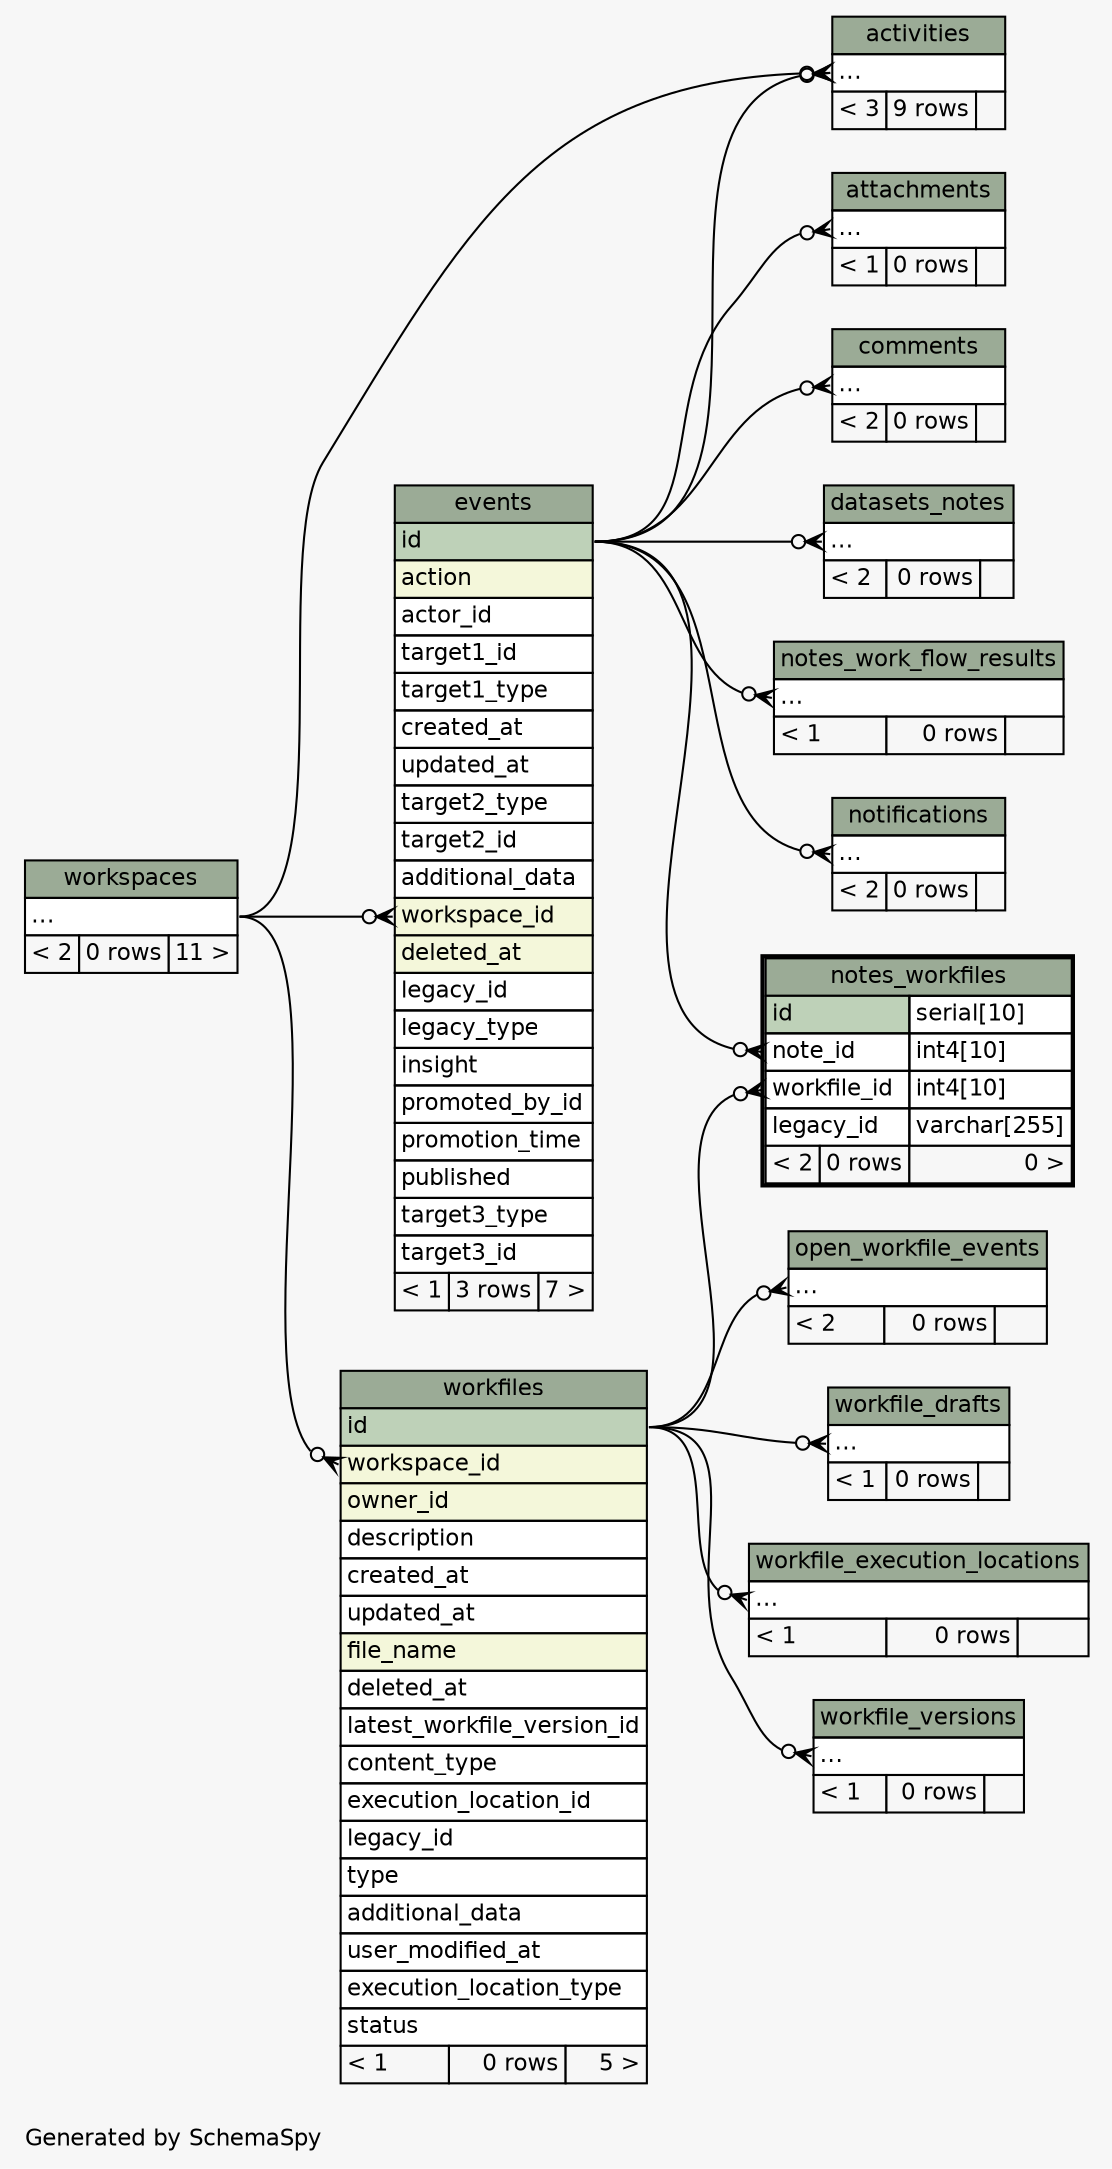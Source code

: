 // dot 2.36.0 on Mac OS X 10.10
// SchemaSpy rev 590
digraph "twoDegreesRelationshipsDiagram" {
  graph [
    rankdir="RL"
    bgcolor="#f7f7f7"
    label="\nGenerated by SchemaSpy"
    labeljust="l"
    nodesep="0.18"
    ranksep="0.46"
    fontname="Helvetica"
    fontsize="11"
  ];
  node [
    fontname="Helvetica"
    fontsize="11"
    shape="plaintext"
  ];
  edge [
    arrowsize="0.8"
  ];
  "activities":"elipses":w -> "workspaces":"elipses":e [arrowhead=none dir=back arrowtail=crowodot];
  "activities":"elipses":w -> "events":"id":e [arrowhead=none dir=back arrowtail=crowodot];
  "attachments":"elipses":w -> "events":"id":e [arrowhead=none dir=back arrowtail=crowodot];
  "comments":"elipses":w -> "events":"id":e [arrowhead=none dir=back arrowtail=crowodot];
  "datasets_notes":"elipses":w -> "events":"id":e [arrowhead=none dir=back arrowtail=crowodot];
  "events":"workspace_id":w -> "workspaces":"elipses":e [arrowhead=none dir=back arrowtail=crowodot];
  "notes_work_flow_results":"elipses":w -> "events":"id":e [arrowhead=none dir=back arrowtail=crowodot];
  "notes_workfiles":"note_id":w -> "events":"id":e [arrowhead=none dir=back arrowtail=crowodot];
  "notes_workfiles":"workfile_id":w -> "workfiles":"id":e [arrowhead=none dir=back arrowtail=crowodot];
  "notifications":"elipses":w -> "events":"id":e [arrowhead=none dir=back arrowtail=crowodot];
  "open_workfile_events":"elipses":w -> "workfiles":"id":e [arrowhead=none dir=back arrowtail=crowodot];
  "workfile_drafts":"elipses":w -> "workfiles":"id":e [arrowhead=none dir=back arrowtail=crowodot];
  "workfile_execution_locations":"elipses":w -> "workfiles":"id":e [arrowhead=none dir=back arrowtail=crowodot];
  "workfile_versions":"elipses":w -> "workfiles":"id":e [arrowhead=none dir=back arrowtail=crowodot];
  "workfiles":"workspace_id":w -> "workspaces":"elipses":e [arrowhead=none dir=back arrowtail=crowodot];
  "activities" [
    label=<
    <TABLE BORDER="0" CELLBORDER="1" CELLSPACING="0" BGCOLOR="#ffffff">
      <TR><TD COLSPAN="3" BGCOLOR="#9bab96" ALIGN="CENTER">activities</TD></TR>
      <TR><TD PORT="elipses" COLSPAN="3" ALIGN="LEFT">...</TD></TR>
      <TR><TD ALIGN="LEFT" BGCOLOR="#f7f7f7">&lt; 3</TD><TD ALIGN="RIGHT" BGCOLOR="#f7f7f7">9 rows</TD><TD ALIGN="RIGHT" BGCOLOR="#f7f7f7">  </TD></TR>
    </TABLE>>
    URL="activities.html"
    tooltip="activities"
  ];
  "attachments" [
    label=<
    <TABLE BORDER="0" CELLBORDER="1" CELLSPACING="0" BGCOLOR="#ffffff">
      <TR><TD COLSPAN="3" BGCOLOR="#9bab96" ALIGN="CENTER">attachments</TD></TR>
      <TR><TD PORT="elipses" COLSPAN="3" ALIGN="LEFT">...</TD></TR>
      <TR><TD ALIGN="LEFT" BGCOLOR="#f7f7f7">&lt; 1</TD><TD ALIGN="RIGHT" BGCOLOR="#f7f7f7">0 rows</TD><TD ALIGN="RIGHT" BGCOLOR="#f7f7f7">  </TD></TR>
    </TABLE>>
    URL="attachments.html"
    tooltip="attachments"
  ];
  "comments" [
    label=<
    <TABLE BORDER="0" CELLBORDER="1" CELLSPACING="0" BGCOLOR="#ffffff">
      <TR><TD COLSPAN="3" BGCOLOR="#9bab96" ALIGN="CENTER">comments</TD></TR>
      <TR><TD PORT="elipses" COLSPAN="3" ALIGN="LEFT">...</TD></TR>
      <TR><TD ALIGN="LEFT" BGCOLOR="#f7f7f7">&lt; 2</TD><TD ALIGN="RIGHT" BGCOLOR="#f7f7f7">0 rows</TD><TD ALIGN="RIGHT" BGCOLOR="#f7f7f7">  </TD></TR>
    </TABLE>>
    URL="comments.html"
    tooltip="comments"
  ];
  "datasets_notes" [
    label=<
    <TABLE BORDER="0" CELLBORDER="1" CELLSPACING="0" BGCOLOR="#ffffff">
      <TR><TD COLSPAN="3" BGCOLOR="#9bab96" ALIGN="CENTER">datasets_notes</TD></TR>
      <TR><TD PORT="elipses" COLSPAN="3" ALIGN="LEFT">...</TD></TR>
      <TR><TD ALIGN="LEFT" BGCOLOR="#f7f7f7">&lt; 2</TD><TD ALIGN="RIGHT" BGCOLOR="#f7f7f7">0 rows</TD><TD ALIGN="RIGHT" BGCOLOR="#f7f7f7">  </TD></TR>
    </TABLE>>
    URL="datasets_notes.html"
    tooltip="datasets_notes"
  ];
  "events" [
    label=<
    <TABLE BORDER="0" CELLBORDER="1" CELLSPACING="0" BGCOLOR="#ffffff">
      <TR><TD COLSPAN="3" BGCOLOR="#9bab96" ALIGN="CENTER">events</TD></TR>
      <TR><TD PORT="id" COLSPAN="3" BGCOLOR="#bed1b8" ALIGN="LEFT">id</TD></TR>
      <TR><TD PORT="action" COLSPAN="3" BGCOLOR="#f4f7da" ALIGN="LEFT">action</TD></TR>
      <TR><TD PORT="actor_id" COLSPAN="3" ALIGN="LEFT">actor_id</TD></TR>
      <TR><TD PORT="target1_id" COLSPAN="3" ALIGN="LEFT">target1_id</TD></TR>
      <TR><TD PORT="target1_type" COLSPAN="3" ALIGN="LEFT">target1_type</TD></TR>
      <TR><TD PORT="created_at" COLSPAN="3" ALIGN="LEFT">created_at</TD></TR>
      <TR><TD PORT="updated_at" COLSPAN="3" ALIGN="LEFT">updated_at</TD></TR>
      <TR><TD PORT="target2_type" COLSPAN="3" ALIGN="LEFT">target2_type</TD></TR>
      <TR><TD PORT="target2_id" COLSPAN="3" ALIGN="LEFT">target2_id</TD></TR>
      <TR><TD PORT="additional_data" COLSPAN="3" ALIGN="LEFT">additional_data</TD></TR>
      <TR><TD PORT="workspace_id" COLSPAN="3" BGCOLOR="#f4f7da" ALIGN="LEFT">workspace_id</TD></TR>
      <TR><TD PORT="deleted_at" COLSPAN="3" BGCOLOR="#f4f7da" ALIGN="LEFT">deleted_at</TD></TR>
      <TR><TD PORT="legacy_id" COLSPAN="3" ALIGN="LEFT">legacy_id</TD></TR>
      <TR><TD PORT="legacy_type" COLSPAN="3" ALIGN="LEFT">legacy_type</TD></TR>
      <TR><TD PORT="insight" COLSPAN="3" ALIGN="LEFT">insight</TD></TR>
      <TR><TD PORT="promoted_by_id" COLSPAN="3" ALIGN="LEFT">promoted_by_id</TD></TR>
      <TR><TD PORT="promotion_time" COLSPAN="3" ALIGN="LEFT">promotion_time</TD></TR>
      <TR><TD PORT="published" COLSPAN="3" ALIGN="LEFT">published</TD></TR>
      <TR><TD PORT="target3_type" COLSPAN="3" ALIGN="LEFT">target3_type</TD></TR>
      <TR><TD PORT="target3_id" COLSPAN="3" ALIGN="LEFT">target3_id</TD></TR>
      <TR><TD ALIGN="LEFT" BGCOLOR="#f7f7f7">&lt; 1</TD><TD ALIGN="RIGHT" BGCOLOR="#f7f7f7">3 rows</TD><TD ALIGN="RIGHT" BGCOLOR="#f7f7f7">7 &gt;</TD></TR>
    </TABLE>>
    URL="events.html"
    tooltip="events"
  ];
  "notes_work_flow_results" [
    label=<
    <TABLE BORDER="0" CELLBORDER="1" CELLSPACING="0" BGCOLOR="#ffffff">
      <TR><TD COLSPAN="3" BGCOLOR="#9bab96" ALIGN="CENTER">notes_work_flow_results</TD></TR>
      <TR><TD PORT="elipses" COLSPAN="3" ALIGN="LEFT">...</TD></TR>
      <TR><TD ALIGN="LEFT" BGCOLOR="#f7f7f7">&lt; 1</TD><TD ALIGN="RIGHT" BGCOLOR="#f7f7f7">0 rows</TD><TD ALIGN="RIGHT" BGCOLOR="#f7f7f7">  </TD></TR>
    </TABLE>>
    URL="notes_work_flow_results.html"
    tooltip="notes_work_flow_results"
  ];
  "notes_workfiles" [
    label=<
    <TABLE BORDER="2" CELLBORDER="1" CELLSPACING="0" BGCOLOR="#ffffff">
      <TR><TD COLSPAN="3" BGCOLOR="#9bab96" ALIGN="CENTER">notes_workfiles</TD></TR>
      <TR><TD PORT="id" COLSPAN="2" BGCOLOR="#bed1b8" ALIGN="LEFT">id</TD><TD PORT="id.type" ALIGN="LEFT">serial[10]</TD></TR>
      <TR><TD PORT="note_id" COLSPAN="2" ALIGN="LEFT">note_id</TD><TD PORT="note_id.type" ALIGN="LEFT">int4[10]</TD></TR>
      <TR><TD PORT="workfile_id" COLSPAN="2" ALIGN="LEFT">workfile_id</TD><TD PORT="workfile_id.type" ALIGN="LEFT">int4[10]</TD></TR>
      <TR><TD PORT="legacy_id" COLSPAN="2" ALIGN="LEFT">legacy_id</TD><TD PORT="legacy_id.type" ALIGN="LEFT">varchar[255]</TD></TR>
      <TR><TD ALIGN="LEFT" BGCOLOR="#f7f7f7">&lt; 2</TD><TD ALIGN="RIGHT" BGCOLOR="#f7f7f7">0 rows</TD><TD ALIGN="RIGHT" BGCOLOR="#f7f7f7">0 &gt;</TD></TR>
    </TABLE>>
    URL="notes_workfiles.html"
    tooltip="notes_workfiles"
  ];
  "notifications" [
    label=<
    <TABLE BORDER="0" CELLBORDER="1" CELLSPACING="0" BGCOLOR="#ffffff">
      <TR><TD COLSPAN="3" BGCOLOR="#9bab96" ALIGN="CENTER">notifications</TD></TR>
      <TR><TD PORT="elipses" COLSPAN="3" ALIGN="LEFT">...</TD></TR>
      <TR><TD ALIGN="LEFT" BGCOLOR="#f7f7f7">&lt; 2</TD><TD ALIGN="RIGHT" BGCOLOR="#f7f7f7">0 rows</TD><TD ALIGN="RIGHT" BGCOLOR="#f7f7f7">  </TD></TR>
    </TABLE>>
    URL="notifications.html"
    tooltip="notifications"
  ];
  "open_workfile_events" [
    label=<
    <TABLE BORDER="0" CELLBORDER="1" CELLSPACING="0" BGCOLOR="#ffffff">
      <TR><TD COLSPAN="3" BGCOLOR="#9bab96" ALIGN="CENTER">open_workfile_events</TD></TR>
      <TR><TD PORT="elipses" COLSPAN="3" ALIGN="LEFT">...</TD></TR>
      <TR><TD ALIGN="LEFT" BGCOLOR="#f7f7f7">&lt; 2</TD><TD ALIGN="RIGHT" BGCOLOR="#f7f7f7">0 rows</TD><TD ALIGN="RIGHT" BGCOLOR="#f7f7f7">  </TD></TR>
    </TABLE>>
    URL="open_workfile_events.html"
    tooltip="open_workfile_events"
  ];
  "workfile_drafts" [
    label=<
    <TABLE BORDER="0" CELLBORDER="1" CELLSPACING="0" BGCOLOR="#ffffff">
      <TR><TD COLSPAN="3" BGCOLOR="#9bab96" ALIGN="CENTER">workfile_drafts</TD></TR>
      <TR><TD PORT="elipses" COLSPAN="3" ALIGN="LEFT">...</TD></TR>
      <TR><TD ALIGN="LEFT" BGCOLOR="#f7f7f7">&lt; 1</TD><TD ALIGN="RIGHT" BGCOLOR="#f7f7f7">0 rows</TD><TD ALIGN="RIGHT" BGCOLOR="#f7f7f7">  </TD></TR>
    </TABLE>>
    URL="workfile_drafts.html"
    tooltip="workfile_drafts"
  ];
  "workfile_execution_locations" [
    label=<
    <TABLE BORDER="0" CELLBORDER="1" CELLSPACING="0" BGCOLOR="#ffffff">
      <TR><TD COLSPAN="3" BGCOLOR="#9bab96" ALIGN="CENTER">workfile_execution_locations</TD></TR>
      <TR><TD PORT="elipses" COLSPAN="3" ALIGN="LEFT">...</TD></TR>
      <TR><TD ALIGN="LEFT" BGCOLOR="#f7f7f7">&lt; 1</TD><TD ALIGN="RIGHT" BGCOLOR="#f7f7f7">0 rows</TD><TD ALIGN="RIGHT" BGCOLOR="#f7f7f7">  </TD></TR>
    </TABLE>>
    URL="workfile_execution_locations.html"
    tooltip="workfile_execution_locations"
  ];
  "workfile_versions" [
    label=<
    <TABLE BORDER="0" CELLBORDER="1" CELLSPACING="0" BGCOLOR="#ffffff">
      <TR><TD COLSPAN="3" BGCOLOR="#9bab96" ALIGN="CENTER">workfile_versions</TD></TR>
      <TR><TD PORT="elipses" COLSPAN="3" ALIGN="LEFT">...</TD></TR>
      <TR><TD ALIGN="LEFT" BGCOLOR="#f7f7f7">&lt; 1</TD><TD ALIGN="RIGHT" BGCOLOR="#f7f7f7">0 rows</TD><TD ALIGN="RIGHT" BGCOLOR="#f7f7f7">  </TD></TR>
    </TABLE>>
    URL="workfile_versions.html"
    tooltip="workfile_versions"
  ];
  "workfiles" [
    label=<
    <TABLE BORDER="0" CELLBORDER="1" CELLSPACING="0" BGCOLOR="#ffffff">
      <TR><TD COLSPAN="3" BGCOLOR="#9bab96" ALIGN="CENTER">workfiles</TD></TR>
      <TR><TD PORT="id" COLSPAN="3" BGCOLOR="#bed1b8" ALIGN="LEFT">id</TD></TR>
      <TR><TD PORT="workspace_id" COLSPAN="3" BGCOLOR="#f4f7da" ALIGN="LEFT">workspace_id</TD></TR>
      <TR><TD PORT="owner_id" COLSPAN="3" BGCOLOR="#f4f7da" ALIGN="LEFT">owner_id</TD></TR>
      <TR><TD PORT="description" COLSPAN="3" ALIGN="LEFT">description</TD></TR>
      <TR><TD PORT="created_at" COLSPAN="3" ALIGN="LEFT">created_at</TD></TR>
      <TR><TD PORT="updated_at" COLSPAN="3" ALIGN="LEFT">updated_at</TD></TR>
      <TR><TD PORT="file_name" COLSPAN="3" BGCOLOR="#f4f7da" ALIGN="LEFT">file_name</TD></TR>
      <TR><TD PORT="deleted_at" COLSPAN="3" ALIGN="LEFT">deleted_at</TD></TR>
      <TR><TD PORT="latest_workfile_version_id" COLSPAN="3" ALIGN="LEFT">latest_workfile_version_id</TD></TR>
      <TR><TD PORT="content_type" COLSPAN="3" ALIGN="LEFT">content_type</TD></TR>
      <TR><TD PORT="execution_location_id" COLSPAN="3" ALIGN="LEFT">execution_location_id</TD></TR>
      <TR><TD PORT="legacy_id" COLSPAN="3" ALIGN="LEFT">legacy_id</TD></TR>
      <TR><TD PORT="type" COLSPAN="3" ALIGN="LEFT">type</TD></TR>
      <TR><TD PORT="additional_data" COLSPAN="3" ALIGN="LEFT">additional_data</TD></TR>
      <TR><TD PORT="user_modified_at" COLSPAN="3" ALIGN="LEFT">user_modified_at</TD></TR>
      <TR><TD PORT="execution_location_type" COLSPAN="3" ALIGN="LEFT">execution_location_type</TD></TR>
      <TR><TD PORT="status" COLSPAN="3" ALIGN="LEFT">status</TD></TR>
      <TR><TD ALIGN="LEFT" BGCOLOR="#f7f7f7">&lt; 1</TD><TD ALIGN="RIGHT" BGCOLOR="#f7f7f7">0 rows</TD><TD ALIGN="RIGHT" BGCOLOR="#f7f7f7">5 &gt;</TD></TR>
    </TABLE>>
    URL="workfiles.html"
    tooltip="workfiles"
  ];
  "workspaces" [
    label=<
    <TABLE BORDER="0" CELLBORDER="1" CELLSPACING="0" BGCOLOR="#ffffff">
      <TR><TD COLSPAN="3" BGCOLOR="#9bab96" ALIGN="CENTER">workspaces</TD></TR>
      <TR><TD PORT="elipses" COLSPAN="3" ALIGN="LEFT">...</TD></TR>
      <TR><TD ALIGN="LEFT" BGCOLOR="#f7f7f7">&lt; 2</TD><TD ALIGN="RIGHT" BGCOLOR="#f7f7f7">0 rows</TD><TD ALIGN="RIGHT" BGCOLOR="#f7f7f7">11 &gt;</TD></TR>
    </TABLE>>
    URL="workspaces.html"
    tooltip="workspaces"
  ];
}
